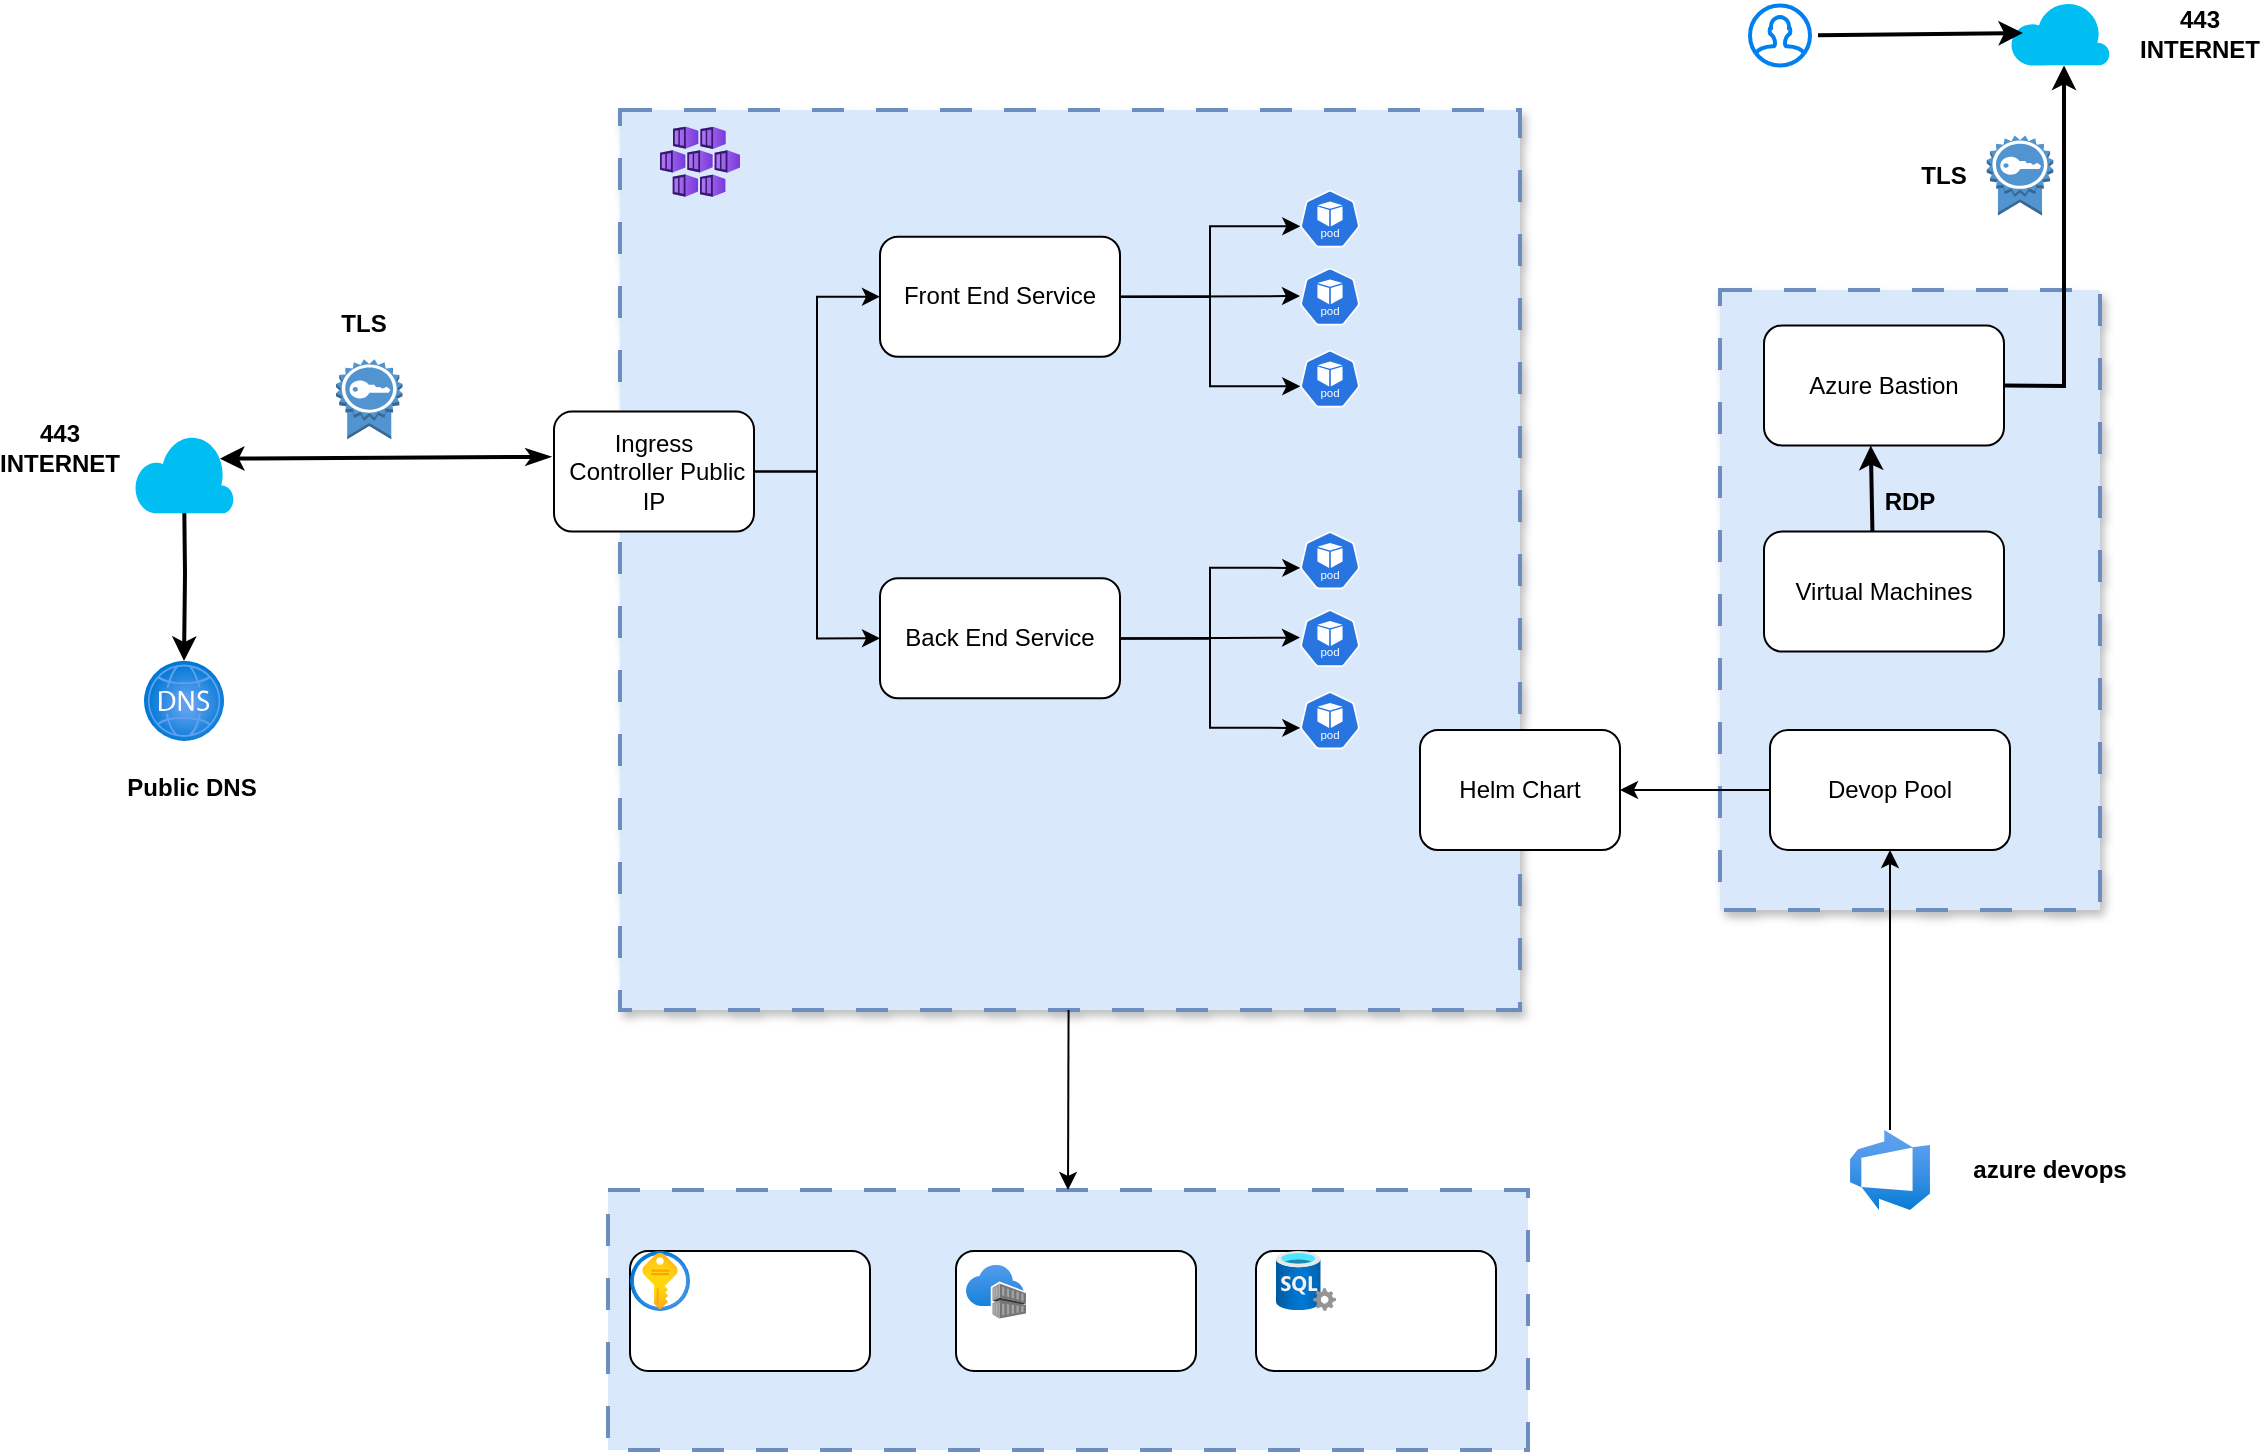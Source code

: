 <mxfile version="26.0.5">
  <diagram name="architecture  - aks" id="kCEr_ddpUe1OMs3KxyGB">
    <mxGraphModel dx="1562" dy="853" grid="1" gridSize="10" guides="1" tooltips="1" connect="1" arrows="1" fold="1" page="1" pageScale="1" pageWidth="583" pageHeight="827" math="0" shadow="0">
      <root>
        <mxCell id="H6LVv71LVsJqDiHdy8FL-0" />
        <mxCell id="H6LVv71LVsJqDiHdy8FL-1" parent="H6LVv71LVsJqDiHdy8FL-0" />
        <mxCell id="DF_WxBXZKdWxn3ocxWW--57" value="" style="rounded=0;whiteSpace=wrap;html=1;fillColor=#dae8fc;strokeColor=#6c8ebf;dashed=1;dashPattern=8 8;strokeWidth=2;" parent="H6LVv71LVsJqDiHdy8FL-1" vertex="1">
          <mxGeometry x="434" y="610" width="460" height="130" as="geometry" />
        </mxCell>
        <mxCell id="DF_WxBXZKdWxn3ocxWW--38" value="" style="group" parent="H6LVv71LVsJqDiHdy8FL-1" vertex="1" connectable="0">
          <mxGeometry x="440" y="70" width="450" height="450" as="geometry" />
        </mxCell>
        <mxCell id="DF_WxBXZKdWxn3ocxWW--0" value="" style="whiteSpace=wrap;html=1;aspect=fixed;fillColor=#dae8fc;strokeColor=#6c8ebf;shadow=1;strokeWidth=2;dashed=1;dashPattern=8 8;" parent="DF_WxBXZKdWxn3ocxWW--38" vertex="1">
          <mxGeometry width="450" height="450" as="geometry" />
        </mxCell>
        <mxCell id="DF_WxBXZKdWxn3ocxWW--8" value="" style="image;aspect=fixed;html=1;points=[];align=center;fontSize=12;image=img/lib/azure2/containers/Kubernetes_Services.svg;" parent="DF_WxBXZKdWxn3ocxWW--38" vertex="1">
          <mxGeometry x="20" y="8.2" width="40" height="35.29" as="geometry" />
        </mxCell>
        <mxCell id="H6LVv71LVsJqDiHdy8FL-5" value="" style="rounded=0;whiteSpace=wrap;html=1;fillColor=#dae8fc;strokeColor=#6c8ebf;strokeWidth=2;dashed=1;shadow=1;dashPattern=8 8;" parent="H6LVv71LVsJqDiHdy8FL-1" vertex="1">
          <mxGeometry x="990" y="160" width="190" height="310" as="geometry" />
        </mxCell>
        <mxCell id="H6LVv71LVsJqDiHdy8FL-10" style="rounded=0;orthogonalLoop=1;jettySize=auto;html=1;entryX=0.5;entryY=1;entryDx=0;entryDy=0;entryPerimeter=0;strokeWidth=2;exitX=1;exitY=0.5;exitDx=0;exitDy=0;" parent="H6LVv71LVsJqDiHdy8FL-1" source="DF_WxBXZKdWxn3ocxWW--44" edge="1">
          <mxGeometry relative="1" as="geometry">
            <mxPoint x="1140" y="225.96" as="sourcePoint" />
            <mxPoint x="1162" y="47.75" as="targetPoint" />
            <Array as="points">
              <mxPoint x="1162" y="208" />
            </Array>
          </mxGeometry>
        </mxCell>
        <mxCell id="H6LVv71LVsJqDiHdy8FL-22" value="" style="verticalLabelPosition=bottom;html=1;verticalAlign=top;align=center;strokeColor=none;fillColor=#00BEF2;shape=mxgraph.azure.cloud;" parent="H6LVv71LVsJqDiHdy8FL-1" vertex="1">
          <mxGeometry x="1135" y="15.25" width="50" height="32.5" as="geometry" />
        </mxCell>
        <mxCell id="H6LVv71LVsJqDiHdy8FL-23" style="rounded=0;orthogonalLoop=1;jettySize=auto;html=1;entryX=0.05;entryY=0.5;entryDx=0;entryDy=0;entryPerimeter=0;strokeWidth=2;" parent="H6LVv71LVsJqDiHdy8FL-1" edge="1">
          <mxGeometry relative="1" as="geometry">
            <mxPoint x="1039" y="32.59" as="sourcePoint" />
            <mxPoint x="1141.5" y="31.5" as="targetPoint" />
          </mxGeometry>
        </mxCell>
        <mxCell id="H6LVv71LVsJqDiHdy8FL-24" value="" style="html=1;verticalLabelPosition=bottom;align=center;labelBackgroundColor=#ffffff;verticalAlign=top;strokeWidth=2;strokeColor=#0080F0;shadow=0;dashed=0;shape=mxgraph.ios7.icons.user;" parent="H6LVv71LVsJqDiHdy8FL-1" vertex="1">
          <mxGeometry x="1005" y="17.75" width="30" height="30" as="geometry" />
        </mxCell>
        <mxCell id="H6LVv71LVsJqDiHdy8FL-25" value="TLS" style="text;strokeColor=none;align=center;fillColor=none;html=1;verticalAlign=middle;whiteSpace=wrap;rounded=0;fontStyle=1" parent="H6LVv71LVsJqDiHdy8FL-1" vertex="1">
          <mxGeometry x="1072" y="87.75" width="60" height="30" as="geometry" />
        </mxCell>
        <mxCell id="H6LVv71LVsJqDiHdy8FL-27" value="443 INTERNET" style="text;strokeColor=none;align=center;fillColor=none;html=1;verticalAlign=middle;whiteSpace=wrap;rounded=0;fontStyle=1" parent="H6LVv71LVsJqDiHdy8FL-1" vertex="1">
          <mxGeometry x="1200" y="16.5" width="60" height="30" as="geometry" />
        </mxCell>
        <mxCell id="H6LVv71LVsJqDiHdy8FL-28" value="RDP" style="text;strokeColor=none;align=center;fillColor=none;html=1;verticalAlign=middle;whiteSpace=wrap;rounded=0;fontStyle=1" parent="H6LVv71LVsJqDiHdy8FL-1" vertex="1">
          <mxGeometry x="1055" y="250.8" width="60" height="30" as="geometry" />
        </mxCell>
        <mxCell id="DF_WxBXZKdWxn3ocxWW--47" style="edgeStyle=orthogonalEdgeStyle;rounded=0;orthogonalLoop=1;jettySize=auto;html=1;entryX=0.5;entryY=1;entryDx=0;entryDy=0;" parent="H6LVv71LVsJqDiHdy8FL-1" source="H6LVv71LVsJqDiHdy8FL-29" target="DF_WxBXZKdWxn3ocxWW--46" edge="1">
          <mxGeometry relative="1" as="geometry" />
        </mxCell>
        <mxCell id="H6LVv71LVsJqDiHdy8FL-29" value="" style="image;html=1;points=[];align=center;fontSize=12;image=img/lib/azure2/devops/Azure_DevOps.svg;" parent="H6LVv71LVsJqDiHdy8FL-1" vertex="1">
          <mxGeometry x="1055" y="580" width="40" height="40" as="geometry" />
        </mxCell>
        <mxCell id="H6LVv71LVsJqDiHdy8FL-35" value="" style="image;aspect=fixed;html=1;points=[];align=center;fontSize=12;image=img/lib/azure2/networking/DNS_Zones.svg;" parent="H6LVv71LVsJqDiHdy8FL-1" vertex="1">
          <mxGeometry x="202" y="345.45" width="40" height="40" as="geometry" />
        </mxCell>
        <mxCell id="H6LVv71LVsJqDiHdy8FL-37" style="edgeStyle=orthogonalEdgeStyle;rounded=0;orthogonalLoop=1;jettySize=auto;html=1;strokeWidth=2;startArrow=classic;startFill=1;" parent="H6LVv71LVsJqDiHdy8FL-1" target="H6LVv71LVsJqDiHdy8FL-35" edge="1">
          <mxGeometry relative="1" as="geometry">
            <mxPoint x="222" y="256.65" as="sourcePoint" />
          </mxGeometry>
        </mxCell>
        <mxCell id="H6LVv71LVsJqDiHdy8FL-38" style="rounded=0;orthogonalLoop=1;jettySize=auto;html=1;strokeWidth=2;endArrow=classicThin;endFill=1;startArrow=classic;startFill=1;entryX=-0.018;entryY=0.377;entryDx=0;entryDy=0;entryPerimeter=0;exitX=0.86;exitY=0.316;exitDx=0;exitDy=0;exitPerimeter=0;" parent="H6LVv71LVsJqDiHdy8FL-1" edge="1" target="DF_WxBXZKdWxn3ocxWW--2" source="H6LVv71LVsJqDiHdy8FL-39">
          <mxGeometry relative="1" as="geometry">
            <mxPoint x="243" y="247.215" as="sourcePoint" />
            <mxPoint x="340" y="246.25" as="targetPoint" />
          </mxGeometry>
        </mxCell>
        <mxCell id="H6LVv71LVsJqDiHdy8FL-39" value="" style="verticalLabelPosition=bottom;html=1;verticalAlign=top;align=center;strokeColor=none;fillColor=#00BEF2;shape=mxgraph.azure.cloud;" parent="H6LVv71LVsJqDiHdy8FL-1" vertex="1">
          <mxGeometry x="197" y="231.68" width="50" height="40" as="geometry" />
        </mxCell>
        <mxCell id="H6LVv71LVsJqDiHdy8FL-40" value="" style="outlineConnect=0;dashed=0;verticalLabelPosition=bottom;verticalAlign=top;align=center;html=1;shape=mxgraph.aws3.certificate;fillColor=#5294CF;gradientColor=none;aspect=fixed;" parent="H6LVv71LVsJqDiHdy8FL-1" vertex="1">
          <mxGeometry x="298" y="194.68" width="33.24" height="40" as="geometry" />
        </mxCell>
        <mxCell id="H6LVv71LVsJqDiHdy8FL-41" value="Public DNS" style="text;strokeColor=none;align=center;fillColor=none;html=1;verticalAlign=middle;whiteSpace=wrap;rounded=0;fontStyle=1" parent="H6LVv71LVsJqDiHdy8FL-1" vertex="1">
          <mxGeometry x="180" y="393.55" width="92" height="30" as="geometry" />
        </mxCell>
        <mxCell id="H6LVv71LVsJqDiHdy8FL-43" value="TLS" style="text;strokeColor=none;align=center;fillColor=none;html=1;verticalAlign=middle;whiteSpace=wrap;rounded=0;fontStyle=1" parent="H6LVv71LVsJqDiHdy8FL-1" vertex="1">
          <mxGeometry x="282.13" y="166" width="60" height="22.25" as="geometry" />
        </mxCell>
        <mxCell id="H6LVv71LVsJqDiHdy8FL-71" value="" style="endArrow=classic;html=1;rounded=0;exitX=0.5;exitY=0;exitDx=0;exitDy=0;strokeWidth=2;entryX=0.445;entryY=1.001;entryDx=0;entryDy=0;entryPerimeter=0;" parent="H6LVv71LVsJqDiHdy8FL-1" target="DF_WxBXZKdWxn3ocxWW--44" edge="1">
          <mxGeometry width="50" height="50" relative="1" as="geometry">
            <mxPoint x="1067" y="322.08" as="sourcePoint" />
            <mxPoint x="1065.773" y="258.6" as="targetPoint" />
          </mxGeometry>
        </mxCell>
        <mxCell id="H6LVv71LVsJqDiHdy8FL-72" value="&lt;b&gt;azure devops&lt;/b&gt;" style="text;strokeColor=none;align=center;fillColor=none;html=1;verticalAlign=middle;whiteSpace=wrap;rounded=0;" parent="H6LVv71LVsJqDiHdy8FL-1" vertex="1">
          <mxGeometry x="1110" y="585" width="90" height="30" as="geometry" />
        </mxCell>
        <mxCell id="H6LVv71LVsJqDiHdy8FL-103" value="443 INTERNET" style="text;strokeColor=none;align=center;fillColor=none;html=1;verticalAlign=middle;whiteSpace=wrap;rounded=0;fontStyle=1" parent="H6LVv71LVsJqDiHdy8FL-1" vertex="1">
          <mxGeometry x="130" y="223.8" width="60" height="30" as="geometry" />
        </mxCell>
        <mxCell id="DF_WxBXZKdWxn3ocxWW--24" style="edgeStyle=orthogonalEdgeStyle;rounded=0;orthogonalLoop=1;jettySize=auto;html=1;entryX=0;entryY=0.5;entryDx=0;entryDy=0;" parent="H6LVv71LVsJqDiHdy8FL-1" source="DF_WxBXZKdWxn3ocxWW--2" target="DF_WxBXZKdWxn3ocxWW--4" edge="1">
          <mxGeometry relative="1" as="geometry" />
        </mxCell>
        <mxCell id="DF_WxBXZKdWxn3ocxWW--37" style="edgeStyle=orthogonalEdgeStyle;rounded=0;orthogonalLoop=1;jettySize=auto;html=1;entryX=0;entryY=0.5;entryDx=0;entryDy=0;" parent="H6LVv71LVsJqDiHdy8FL-1" source="DF_WxBXZKdWxn3ocxWW--2" target="DF_WxBXZKdWxn3ocxWW--30" edge="1">
          <mxGeometry relative="1" as="geometry" />
        </mxCell>
        <mxCell id="DF_WxBXZKdWxn3ocxWW--2" value="Ingress&lt;div&gt;&amp;nbsp;Controller Public IP&lt;/div&gt;" style="rounded=1;whiteSpace=wrap;html=1;" parent="H6LVv71LVsJqDiHdy8FL-1" vertex="1">
          <mxGeometry x="407" y="220.8" width="100" height="60" as="geometry" />
        </mxCell>
        <mxCell id="DF_WxBXZKdWxn3ocxWW--4" value="Front End Service" style="rounded=1;whiteSpace=wrap;html=1;" parent="H6LVv71LVsJqDiHdy8FL-1" vertex="1">
          <mxGeometry x="570" y="133.35" width="120" height="60" as="geometry" />
        </mxCell>
        <mxCell id="DF_WxBXZKdWxn3ocxWW--10" value="" style="aspect=fixed;sketch=0;html=1;dashed=0;whitespace=wrap;verticalLabelPosition=bottom;verticalAlign=top;fillColor=#2875E2;strokeColor=#ffffff;points=[[0.005,0.63,0],[0.1,0.2,0],[0.9,0.2,0],[0.5,0,0],[0.995,0.63,0],[0.72,0.99,0],[0.5,1,0],[0.28,0.99,0]];shape=mxgraph.kubernetes.icon2;kubernetesLabel=1;prIcon=pod" parent="H6LVv71LVsJqDiHdy8FL-1" vertex="1">
          <mxGeometry x="780" y="110" width="30" height="28.8" as="geometry" />
        </mxCell>
        <mxCell id="DF_WxBXZKdWxn3ocxWW--11" value="" style="aspect=fixed;sketch=0;html=1;dashed=0;whitespace=wrap;verticalLabelPosition=bottom;verticalAlign=top;fillColor=#2875E2;strokeColor=#ffffff;points=[[0.005,0.63,0],[0.1,0.2,0],[0.9,0.2,0],[0.5,0,0],[0.995,0.63,0],[0.72,0.99,0],[0.5,1,0],[0.28,0.99,0]];shape=mxgraph.kubernetes.icon2;kubernetesLabel=1;prIcon=pod" parent="H6LVv71LVsJqDiHdy8FL-1" vertex="1">
          <mxGeometry x="780" y="190" width="30" height="28.8" as="geometry" />
        </mxCell>
        <mxCell id="DF_WxBXZKdWxn3ocxWW--12" value="" style="aspect=fixed;sketch=0;html=1;dashed=0;whitespace=wrap;verticalLabelPosition=bottom;verticalAlign=top;fillColor=#2875E2;strokeColor=#ffffff;points=[[0.005,0.63,0],[0.1,0.2,0],[0.9,0.2,0],[0.5,0,0],[0.995,0.63,0],[0.72,0.99,0],[0.5,1,0],[0.28,0.99,0]];shape=mxgraph.kubernetes.icon2;kubernetesLabel=1;prIcon=pod" parent="H6LVv71LVsJqDiHdy8FL-1" vertex="1">
          <mxGeometry x="780" y="148.95" width="30" height="28.8" as="geometry" />
        </mxCell>
        <mxCell id="DF_WxBXZKdWxn3ocxWW--26" style="edgeStyle=orthogonalEdgeStyle;rounded=0;orthogonalLoop=1;jettySize=auto;html=1;entryX=0.005;entryY=0.63;entryDx=0;entryDy=0;entryPerimeter=0;" parent="H6LVv71LVsJqDiHdy8FL-1" source="DF_WxBXZKdWxn3ocxWW--4" target="DF_WxBXZKdWxn3ocxWW--10" edge="1">
          <mxGeometry relative="1" as="geometry" />
        </mxCell>
        <mxCell id="DF_WxBXZKdWxn3ocxWW--28" style="edgeStyle=orthogonalEdgeStyle;rounded=0;orthogonalLoop=1;jettySize=auto;html=1;entryX=0.005;entryY=0.63;entryDx=0;entryDy=0;entryPerimeter=0;" parent="H6LVv71LVsJqDiHdy8FL-1" source="DF_WxBXZKdWxn3ocxWW--4" target="DF_WxBXZKdWxn3ocxWW--11" edge="1">
          <mxGeometry relative="1" as="geometry" />
        </mxCell>
        <mxCell id="DF_WxBXZKdWxn3ocxWW--29" style="rounded=0;orthogonalLoop=1;jettySize=auto;html=1;" parent="H6LVv71LVsJqDiHdy8FL-1" edge="1">
          <mxGeometry relative="1" as="geometry">
            <mxPoint x="690" y="163.4" as="sourcePoint" />
            <mxPoint x="780" y="163" as="targetPoint" />
          </mxGeometry>
        </mxCell>
        <mxCell id="DF_WxBXZKdWxn3ocxWW--30" value="Back End Service" style="rounded=1;whiteSpace=wrap;html=1;" parent="H6LVv71LVsJqDiHdy8FL-1" vertex="1">
          <mxGeometry x="570" y="304.15" width="120" height="60" as="geometry" />
        </mxCell>
        <mxCell id="DF_WxBXZKdWxn3ocxWW--31" value="" style="aspect=fixed;sketch=0;html=1;dashed=0;whitespace=wrap;verticalLabelPosition=bottom;verticalAlign=top;fillColor=#2875E2;strokeColor=#ffffff;points=[[0.005,0.63,0],[0.1,0.2,0],[0.9,0.2,0],[0.5,0,0],[0.995,0.63,0],[0.72,0.99,0],[0.5,1,0],[0.28,0.99,0]];shape=mxgraph.kubernetes.icon2;kubernetesLabel=1;prIcon=pod" parent="H6LVv71LVsJqDiHdy8FL-1" vertex="1">
          <mxGeometry x="780" y="280.8" width="30" height="28.8" as="geometry" />
        </mxCell>
        <mxCell id="DF_WxBXZKdWxn3ocxWW--32" value="" style="aspect=fixed;sketch=0;html=1;dashed=0;whitespace=wrap;verticalLabelPosition=bottom;verticalAlign=top;fillColor=#2875E2;strokeColor=#ffffff;points=[[0.005,0.63,0],[0.1,0.2,0],[0.9,0.2,0],[0.5,0,0],[0.995,0.63,0],[0.72,0.99,0],[0.5,1,0],[0.28,0.99,0]];shape=mxgraph.kubernetes.icon2;kubernetesLabel=1;prIcon=pod" parent="H6LVv71LVsJqDiHdy8FL-1" vertex="1">
          <mxGeometry x="780" y="360.8" width="30" height="28.8" as="geometry" />
        </mxCell>
        <mxCell id="DF_WxBXZKdWxn3ocxWW--33" value="" style="aspect=fixed;sketch=0;html=1;dashed=0;whitespace=wrap;verticalLabelPosition=bottom;verticalAlign=top;fillColor=#2875E2;strokeColor=#ffffff;points=[[0.005,0.63,0],[0.1,0.2,0],[0.9,0.2,0],[0.5,0,0],[0.995,0.63,0],[0.72,0.99,0],[0.5,1,0],[0.28,0.99,0]];shape=mxgraph.kubernetes.icon2;kubernetesLabel=1;prIcon=pod" parent="H6LVv71LVsJqDiHdy8FL-1" vertex="1">
          <mxGeometry x="780" y="319.75" width="30" height="28.8" as="geometry" />
        </mxCell>
        <mxCell id="DF_WxBXZKdWxn3ocxWW--34" style="edgeStyle=orthogonalEdgeStyle;rounded=0;orthogonalLoop=1;jettySize=auto;html=1;entryX=0.005;entryY=0.63;entryDx=0;entryDy=0;entryPerimeter=0;" parent="H6LVv71LVsJqDiHdy8FL-1" source="DF_WxBXZKdWxn3ocxWW--30" target="DF_WxBXZKdWxn3ocxWW--31" edge="1">
          <mxGeometry relative="1" as="geometry" />
        </mxCell>
        <mxCell id="DF_WxBXZKdWxn3ocxWW--35" style="edgeStyle=orthogonalEdgeStyle;rounded=0;orthogonalLoop=1;jettySize=auto;html=1;entryX=0.005;entryY=0.63;entryDx=0;entryDy=0;entryPerimeter=0;" parent="H6LVv71LVsJqDiHdy8FL-1" source="DF_WxBXZKdWxn3ocxWW--30" target="DF_WxBXZKdWxn3ocxWW--32" edge="1">
          <mxGeometry relative="1" as="geometry" />
        </mxCell>
        <mxCell id="DF_WxBXZKdWxn3ocxWW--36" style="rounded=0;orthogonalLoop=1;jettySize=auto;html=1;" parent="H6LVv71LVsJqDiHdy8FL-1" edge="1">
          <mxGeometry relative="1" as="geometry">
            <mxPoint x="690" y="334.2" as="sourcePoint" />
            <mxPoint x="780" y="333.8" as="targetPoint" />
          </mxGeometry>
        </mxCell>
        <mxCell id="DF_WxBXZKdWxn3ocxWW--44" value="Azure Bastion" style="rounded=1;whiteSpace=wrap;html=1;" parent="H6LVv71LVsJqDiHdy8FL-1" vertex="1">
          <mxGeometry x="1012" y="177.75" width="120" height="60" as="geometry" />
        </mxCell>
        <mxCell id="DF_WxBXZKdWxn3ocxWW--45" value="Virtual Machines" style="rounded=1;whiteSpace=wrap;html=1;" parent="H6LVv71LVsJqDiHdy8FL-1" vertex="1">
          <mxGeometry x="1012" y="280.8" width="120" height="60" as="geometry" />
        </mxCell>
        <mxCell id="DF_WxBXZKdWxn3ocxWW--50" style="edgeStyle=orthogonalEdgeStyle;rounded=0;orthogonalLoop=1;jettySize=auto;html=1;entryX=1;entryY=0.5;entryDx=0;entryDy=0;" parent="H6LVv71LVsJqDiHdy8FL-1" source="DF_WxBXZKdWxn3ocxWW--46" target="DF_WxBXZKdWxn3ocxWW--49" edge="1">
          <mxGeometry relative="1" as="geometry" />
        </mxCell>
        <mxCell id="DF_WxBXZKdWxn3ocxWW--46" value="Devop Pool" style="rounded=1;whiteSpace=wrap;html=1;" parent="H6LVv71LVsJqDiHdy8FL-1" vertex="1">
          <mxGeometry x="1015" y="380" width="120" height="60" as="geometry" />
        </mxCell>
        <mxCell id="DF_WxBXZKdWxn3ocxWW--49" value="Helm Chart" style="rounded=1;whiteSpace=wrap;html=1;" parent="H6LVv71LVsJqDiHdy8FL-1" vertex="1">
          <mxGeometry x="840" y="380" width="100" height="60" as="geometry" />
        </mxCell>
        <mxCell id="DF_WxBXZKdWxn3ocxWW--51" value="" style="rounded=1;whiteSpace=wrap;html=1;" parent="H6LVv71LVsJqDiHdy8FL-1" vertex="1">
          <mxGeometry x="445" y="640.45" width="120" height="60" as="geometry" />
        </mxCell>
        <mxCell id="DF_WxBXZKdWxn3ocxWW--52" value="" style="image;aspect=fixed;html=1;points=[];align=center;fontSize=12;image=img/lib/azure2/security/Key_Vaults.svg;" parent="H6LVv71LVsJqDiHdy8FL-1" vertex="1">
          <mxGeometry x="445" y="640.45" width="30" height="30" as="geometry" />
        </mxCell>
        <mxCell id="DF_WxBXZKdWxn3ocxWW--53" value="" style="rounded=1;whiteSpace=wrap;html=1;" parent="H6LVv71LVsJqDiHdy8FL-1" vertex="1">
          <mxGeometry x="758" y="640.45" width="120" height="60" as="geometry" />
        </mxCell>
        <mxCell id="DF_WxBXZKdWxn3ocxWW--54" value="" style="image;aspect=fixed;html=1;points=[];align=center;fontSize=12;image=img/lib/azure2/databases/SQL_Server.svg;" parent="H6LVv71LVsJqDiHdy8FL-1" vertex="1">
          <mxGeometry x="768" y="640.45" width="30" height="30" as="geometry" />
        </mxCell>
        <mxCell id="DF_WxBXZKdWxn3ocxWW--55" value="" style="rounded=1;whiteSpace=wrap;html=1;" parent="H6LVv71LVsJqDiHdy8FL-1" vertex="1">
          <mxGeometry x="608" y="640.45" width="120" height="60" as="geometry" />
        </mxCell>
        <mxCell id="DF_WxBXZKdWxn3ocxWW--56" value="" style="image;aspect=fixed;html=1;points=[];align=center;fontSize=12;image=img/lib/azure2/containers/Container_Registries.svg;" parent="H6LVv71LVsJqDiHdy8FL-1" vertex="1">
          <mxGeometry x="613" y="647.45" width="30" height="26.91" as="geometry" />
        </mxCell>
        <mxCell id="iiDudhkBDMo_2WLlD7f4-0" style="rounded=0;orthogonalLoop=1;jettySize=auto;html=1;entryX=0.5;entryY=0;entryDx=0;entryDy=0;" parent="H6LVv71LVsJqDiHdy8FL-1" source="DF_WxBXZKdWxn3ocxWW--0" target="DF_WxBXZKdWxn3ocxWW--57" edge="1">
          <mxGeometry relative="1" as="geometry" />
        </mxCell>
        <mxCell id="-HcLrYn4asO35xtnA8B0-0" value="" style="outlineConnect=0;dashed=0;verticalLabelPosition=bottom;verticalAlign=top;align=center;html=1;shape=mxgraph.aws3.certificate;fillColor=#5294CF;gradientColor=none;aspect=fixed;" parent="H6LVv71LVsJqDiHdy8FL-1" vertex="1">
          <mxGeometry x="1123.38" y="82.75" width="33.24" height="40" as="geometry" />
        </mxCell>
      </root>
    </mxGraphModel>
  </diagram>
</mxfile>
